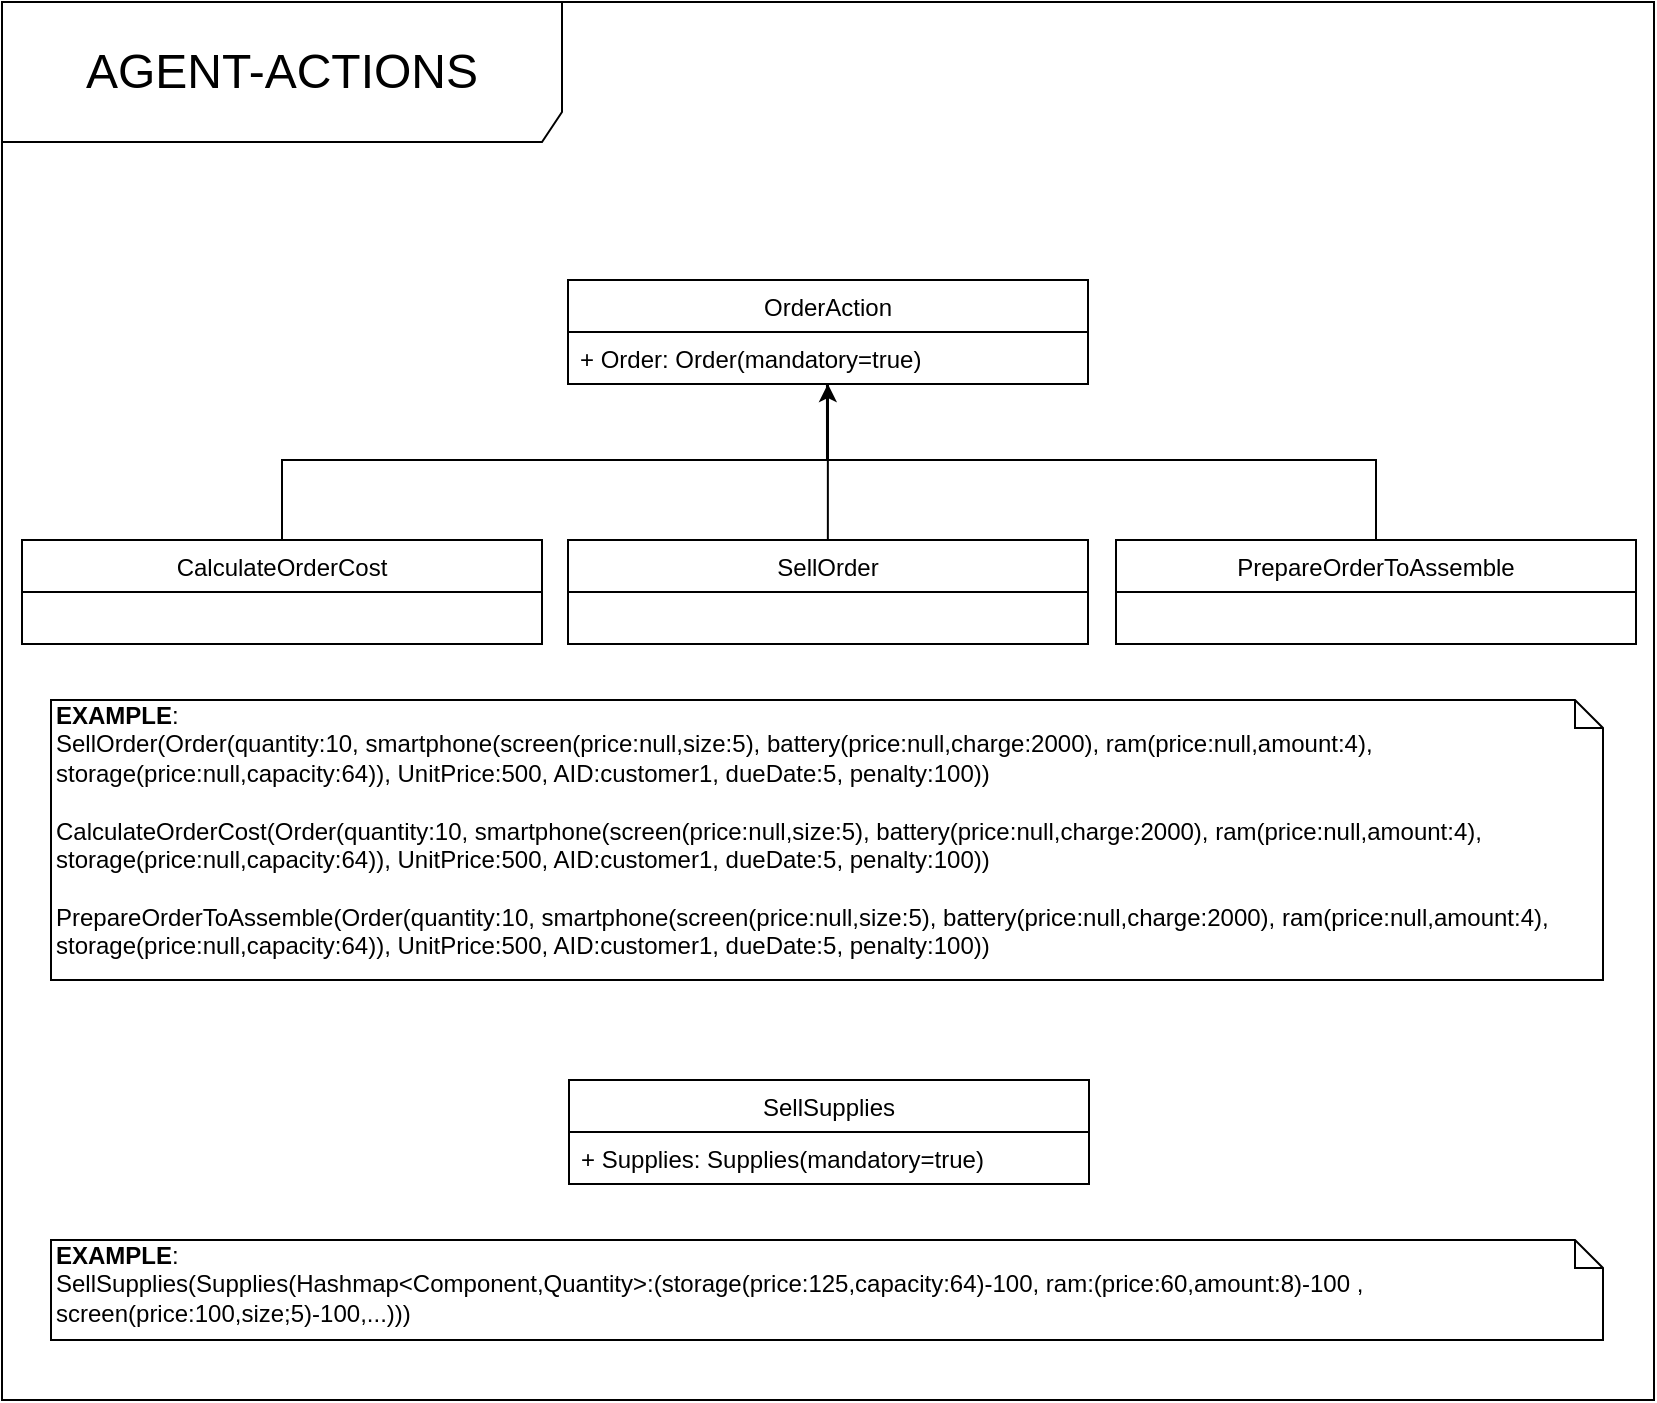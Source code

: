 <mxfile version="12.2.7" type="device" pages="1"><diagram id="GRZCtMfIo4lxWPi5bux8" name="Page-1"><mxGraphModel dx="1422" dy="713" grid="1" gridSize="10" guides="1" tooltips="1" connect="1" arrows="1" fold="1" page="1" pageScale="1" pageWidth="827" pageHeight="1169" math="0" shadow="0"><root><mxCell id="0"/><mxCell id="1" parent="0"/><mxCell id="woWAAri-iqgiiCB9W933-37" value="&lt;span style=&quot;font-size: 24px&quot;&gt;AGENT-ACTIONS&lt;/span&gt;" style="shape=umlFrame;whiteSpace=wrap;html=1;width=280;height=70;" parent="1" vertex="1"><mxGeometry y="1" width="826" height="699" as="geometry"/></mxCell><mxCell id="AjLiDBpcwMNQmJAVpEyl-7" style="edgeStyle=orthogonalEdgeStyle;rounded=0;orthogonalLoop=1;jettySize=auto;html=1;exitX=0.5;exitY=0;exitDx=0;exitDy=0;entryX=0.5;entryY=1;entryDx=0;entryDy=0;entryPerimeter=0;endArrow=classic;endFill=1;" parent="1" edge="1"><mxGeometry relative="1" as="geometry"><mxPoint x="412.932" y="270.058" as="sourcePoint"/><mxPoint x="412.932" y="192" as="targetPoint"/></mxGeometry></mxCell><mxCell id="woWAAri-iqgiiCB9W933-161" value="SellOrder" style="swimlane;fontStyle=0;childLayout=stackLayout;horizontal=1;startSize=26;fillColor=none;horizontalStack=0;resizeParent=1;resizeParentMax=0;resizeLast=0;collapsible=1;marginBottom=0;" parent="1" vertex="1"><mxGeometry x="283" y="270" width="260" height="52" as="geometry"/></mxCell><mxCell id="woWAAri-iqgiiCB9W933-189" value="&lt;b&gt;EXAMPLE&lt;/b&gt;:&lt;br&gt;SellOrder(Order(quantity:10, smartphone(screen(price:null,size:5), battery(price:null,charge:2000), ram(price:null,amount:4), storage(price:null,capacity:64)), UnitPrice:500, AID:customer1, dueDate:5, penalty:100))&lt;br&gt;&lt;br&gt;&lt;span style=&quot;text-align: center ; white-space: nowrap&quot;&gt;CalculateOrderCost&lt;/span&gt;(Order(quantity:10, smartphone(screen(price:null,size:5), battery(price:null,charge:2000), ram(price:null,amount:4), storage(price:null,capacity:64)), UnitPrice:500, AID:customer1, dueDate:5, penalty:100))&lt;br&gt;&lt;span style=&quot;text-align: center ; white-space: nowrap&quot;&gt;&lt;br&gt;PrepareOrderToAssemble&lt;/span&gt;(Order(quantity:10, smartphone(screen(price:null,size:5), battery(price:null,charge:2000), ram(price:null,amount:4), storage(price:null,capacity:64)), UnitPrice:500, AID:customer1, dueDate:5, penalty:100))" style="shape=note;whiteSpace=wrap;html=1;size=14;verticalAlign=top;align=left;spacingTop=-6;" parent="1" vertex="1"><mxGeometry x="24.5" y="350" width="776" height="140" as="geometry"/></mxCell><mxCell id="AjLiDBpcwMNQmJAVpEyl-9" style="edgeStyle=orthogonalEdgeStyle;rounded=0;orthogonalLoop=1;jettySize=auto;html=1;exitX=0.5;exitY=0;exitDx=0;exitDy=0;entryX=0.498;entryY=1.019;entryDx=0;entryDy=0;entryPerimeter=0;endArrow=none;endFill=0;" parent="1" source="woWAAri-iqgiiCB9W933-192" target="AjLiDBpcwMNQmJAVpEyl-2" edge="1"><mxGeometry relative="1" as="geometry"><Array as="points"><mxPoint x="140" y="230"/><mxPoint x="413" y="230"/></Array></mxGeometry></mxCell><mxCell id="woWAAri-iqgiiCB9W933-192" value="CalculateOrderCost" style="swimlane;fontStyle=0;childLayout=stackLayout;horizontal=1;startSize=26;fillColor=none;horizontalStack=0;resizeParent=1;resizeParentMax=0;resizeLast=0;collapsible=1;marginBottom=0;" parent="1" vertex="1"><mxGeometry x="10" y="270" width="260" height="52" as="geometry"/></mxCell><mxCell id="woWAAri-iqgiiCB9W933-195" value="SellSupplies" style="swimlane;fontStyle=0;childLayout=stackLayout;horizontal=1;startSize=26;fillColor=none;horizontalStack=0;resizeParent=1;resizeParentMax=0;resizeLast=0;collapsible=1;marginBottom=0;" parent="1" vertex="1"><mxGeometry x="283.5" y="540" width="260" height="52" as="geometry"/></mxCell><mxCell id="woWAAri-iqgiiCB9W933-196" value="+ Supplies: Supplies(mandatory=true)" style="text;strokeColor=none;fillColor=none;align=left;verticalAlign=top;spacingLeft=4;spacingRight=4;overflow=hidden;rotatable=0;points=[[0,0.5],[1,0.5]];portConstraint=eastwest;" parent="woWAAri-iqgiiCB9W933-195" vertex="1"><mxGeometry y="26" width="260" height="26" as="geometry"/></mxCell><mxCell id="AjLiDBpcwMNQmJAVpEyl-8" style="edgeStyle=orthogonalEdgeStyle;rounded=0;orthogonalLoop=1;jettySize=auto;html=1;exitX=0.5;exitY=0;exitDx=0;exitDy=0;endArrow=none;endFill=0;entryX=0.5;entryY=1;entryDx=0;entryDy=0;" parent="1" source="woWAAri-iqgiiCB9W933-198" target="AjLiDBpcwMNQmJAVpEyl-1" edge="1"><mxGeometry relative="1" as="geometry"><Array as="points"><mxPoint x="687" y="230"/><mxPoint x="413" y="230"/></Array></mxGeometry></mxCell><mxCell id="woWAAri-iqgiiCB9W933-198" value="PrepareOrderToAssemble" style="swimlane;fontStyle=0;childLayout=stackLayout;horizontal=1;startSize=26;fillColor=none;horizontalStack=0;resizeParent=1;resizeParentMax=0;resizeLast=0;collapsible=1;marginBottom=0;" parent="1" vertex="1"><mxGeometry x="557" y="270" width="260" height="52" as="geometry"/></mxCell><mxCell id="woWAAri-iqgiiCB9W933-203" value="&lt;b&gt;EXAMPLE&lt;/b&gt;:&lt;br&gt;SellSupplies(Supplies(Hashmap&amp;lt;Component,Quantity&amp;gt;:(storage(price:125,capacity:64)-100, ram:(price:60,amount:8)-100 , screen(price:100,size;5)-100,...)))" style="shape=note;whiteSpace=wrap;html=1;size=14;verticalAlign=top;align=left;spacingTop=-6;" parent="1" vertex="1"><mxGeometry x="24.5" y="620" width="776" height="50" as="geometry"/></mxCell><mxCell id="AjLiDBpcwMNQmJAVpEyl-1" value="OrderAction" style="swimlane;fontStyle=0;childLayout=stackLayout;horizontal=1;startSize=26;fillColor=none;horizontalStack=0;resizeParent=1;resizeParentMax=0;resizeLast=0;collapsible=1;marginBottom=0;" parent="1" vertex="1"><mxGeometry x="283" y="140" width="260" height="52" as="geometry"/></mxCell><mxCell id="AjLiDBpcwMNQmJAVpEyl-2" value="+ Order: Order(mandatory=true)" style="text;strokeColor=none;fillColor=none;align=left;verticalAlign=top;spacingLeft=4;spacingRight=4;overflow=hidden;rotatable=0;points=[[0,0.5],[1,0.5]];portConstraint=eastwest;" parent="AjLiDBpcwMNQmJAVpEyl-1" vertex="1"><mxGeometry y="26" width="260" height="26" as="geometry"/></mxCell></root></mxGraphModel></diagram></mxfile>